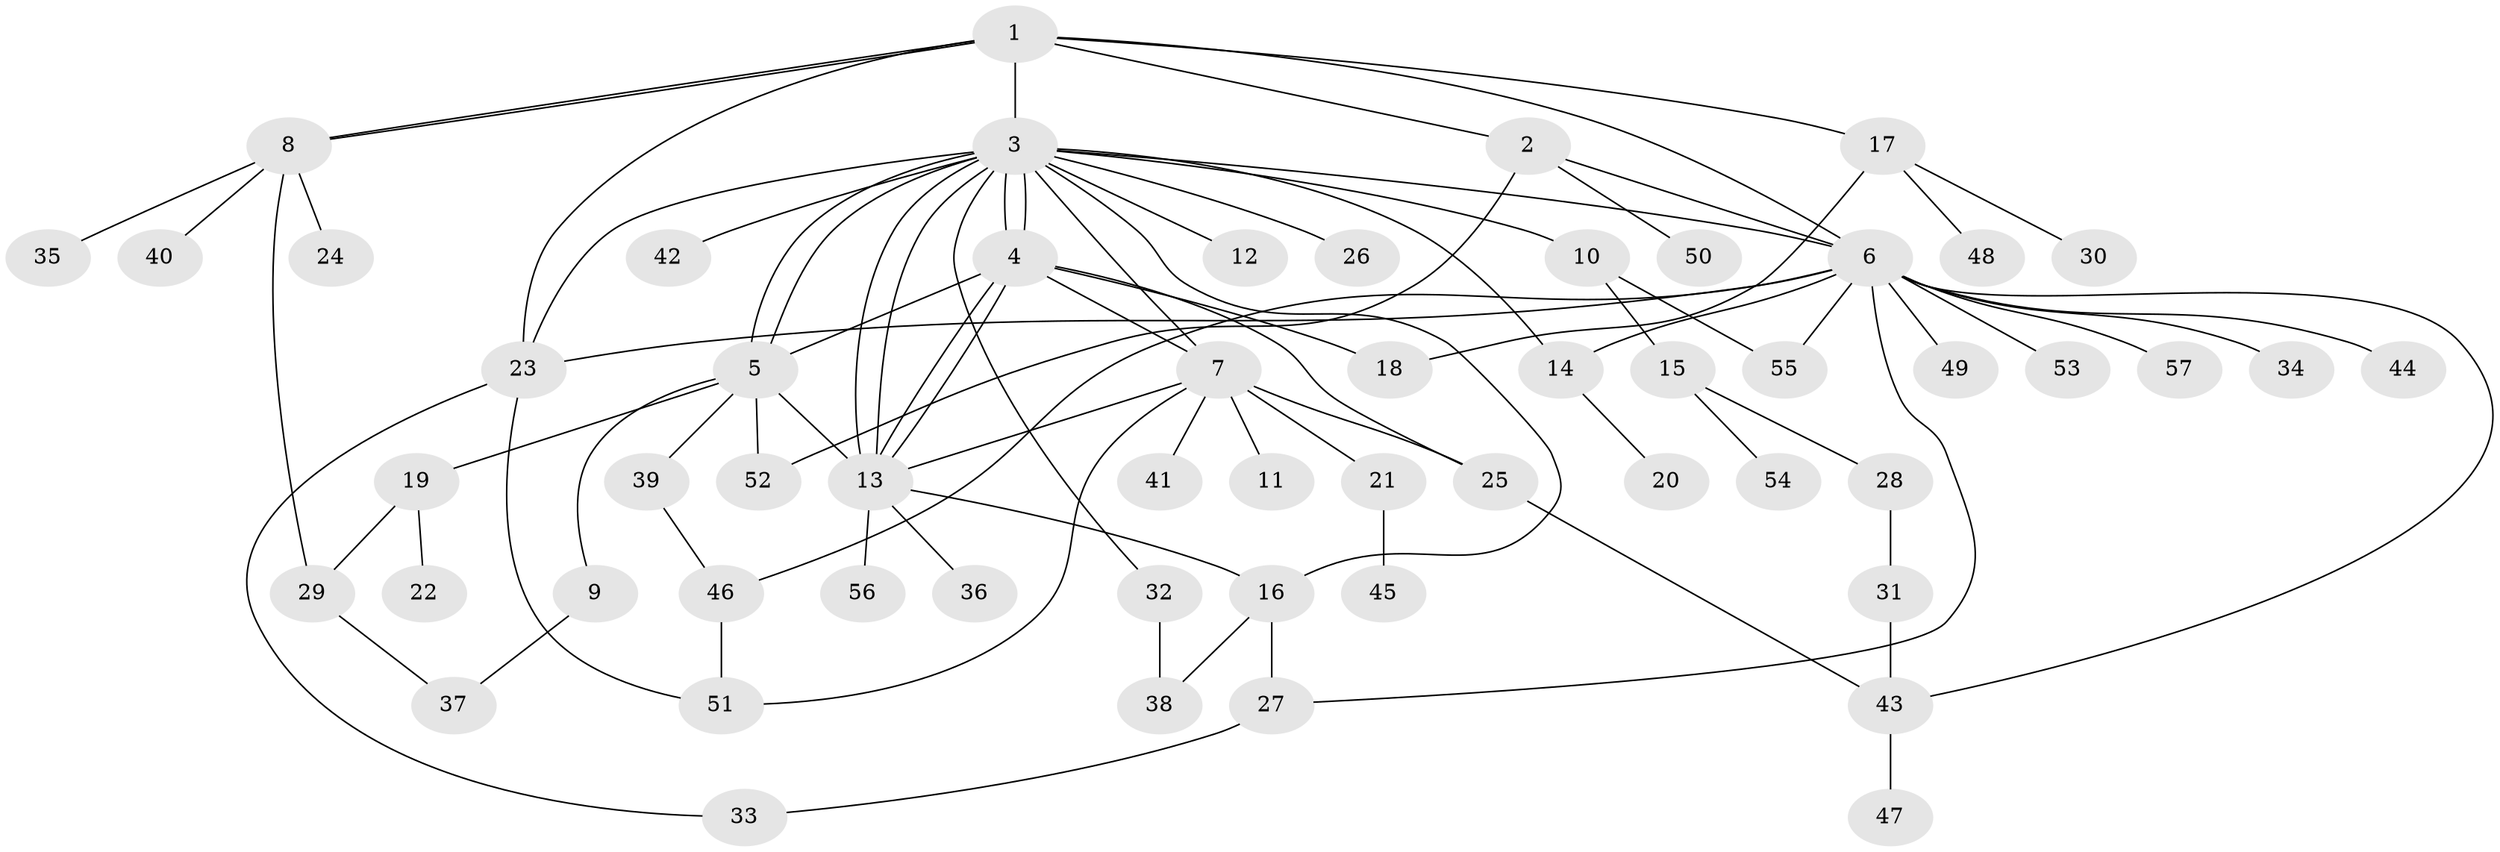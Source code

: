 // Generated by graph-tools (version 1.1) at 2025/11/02/27/25 16:11:13]
// undirected, 57 vertices, 86 edges
graph export_dot {
graph [start="1"]
  node [color=gray90,style=filled];
  1;
  2;
  3;
  4;
  5;
  6;
  7;
  8;
  9;
  10;
  11;
  12;
  13;
  14;
  15;
  16;
  17;
  18;
  19;
  20;
  21;
  22;
  23;
  24;
  25;
  26;
  27;
  28;
  29;
  30;
  31;
  32;
  33;
  34;
  35;
  36;
  37;
  38;
  39;
  40;
  41;
  42;
  43;
  44;
  45;
  46;
  47;
  48;
  49;
  50;
  51;
  52;
  53;
  54;
  55;
  56;
  57;
  1 -- 2;
  1 -- 3;
  1 -- 6;
  1 -- 8;
  1 -- 8;
  1 -- 17;
  1 -- 23;
  2 -- 6;
  2 -- 50;
  2 -- 52;
  3 -- 4;
  3 -- 4;
  3 -- 5;
  3 -- 5;
  3 -- 6;
  3 -- 7;
  3 -- 10;
  3 -- 12;
  3 -- 13;
  3 -- 13;
  3 -- 14;
  3 -- 16;
  3 -- 23;
  3 -- 26;
  3 -- 32;
  3 -- 42;
  4 -- 5;
  4 -- 7;
  4 -- 13;
  4 -- 13;
  4 -- 18;
  4 -- 25;
  5 -- 9;
  5 -- 13;
  5 -- 19;
  5 -- 39;
  5 -- 52;
  6 -- 14;
  6 -- 23;
  6 -- 27;
  6 -- 34;
  6 -- 43;
  6 -- 44;
  6 -- 46;
  6 -- 49;
  6 -- 53;
  6 -- 55;
  6 -- 57;
  7 -- 11;
  7 -- 13;
  7 -- 21;
  7 -- 25;
  7 -- 41;
  7 -- 51;
  8 -- 24;
  8 -- 29;
  8 -- 35;
  8 -- 40;
  9 -- 37;
  10 -- 15;
  10 -- 55;
  13 -- 16;
  13 -- 36;
  13 -- 56;
  14 -- 20;
  15 -- 28;
  15 -- 54;
  16 -- 27;
  16 -- 38;
  17 -- 18;
  17 -- 30;
  17 -- 48;
  19 -- 22;
  19 -- 29;
  21 -- 45;
  23 -- 33;
  23 -- 51;
  25 -- 43;
  27 -- 33;
  28 -- 31;
  29 -- 37;
  31 -- 43;
  32 -- 38;
  39 -- 46;
  43 -- 47;
  46 -- 51;
}
